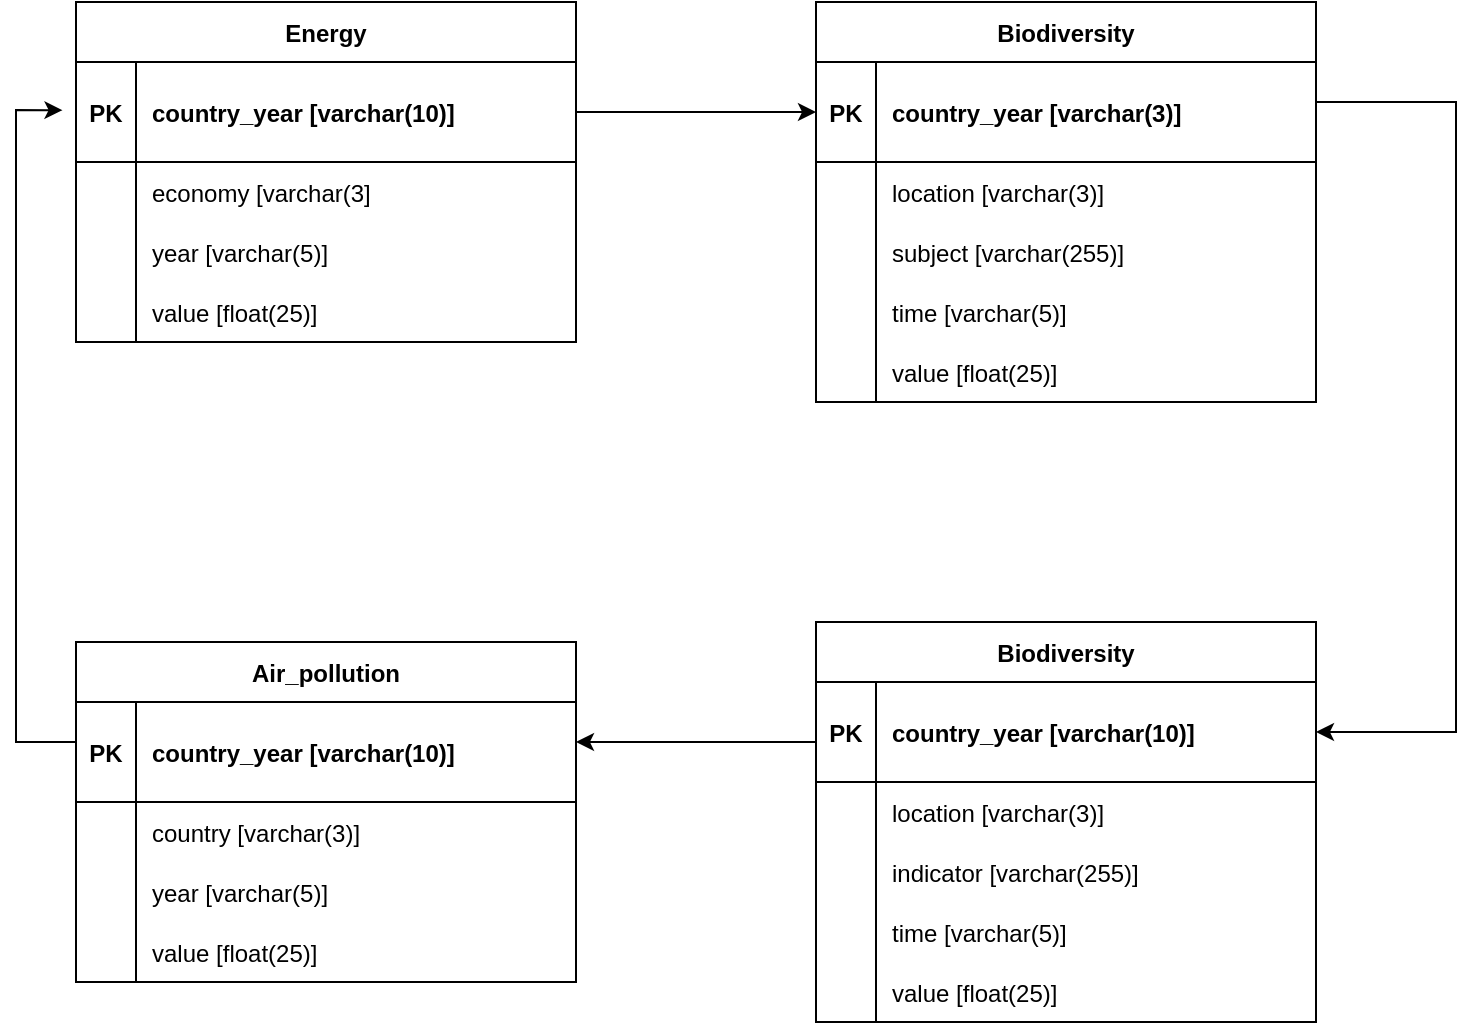 <mxfile version="20.8.13" type="google"><diagram id="R2lEEEUBdFMjLlhIrx00" name="Page-1"><mxGraphModel grid="1" page="1" gridSize="10" guides="1" tooltips="1" connect="1" arrows="1" fold="1" pageScale="1" pageWidth="850" pageHeight="1100" math="0" shadow="0" extFonts="Permanent Marker^https://fonts.googleapis.com/css?family=Permanent+Marker"><root><mxCell id="0"/><mxCell id="1" parent="0"/><mxCell id="C-vyLk0tnHw3VtMMgP7b-23" value="Energy" style="shape=table;startSize=30;container=1;collapsible=1;childLayout=tableLayout;fixedRows=1;rowLines=0;fontStyle=1;align=center;resizeLast=1;" vertex="1" parent="1"><mxGeometry x="110" y="130" width="250" height="170" as="geometry"/></mxCell><mxCell id="C-vyLk0tnHw3VtMMgP7b-24" value="" style="shape=partialRectangle;collapsible=0;dropTarget=0;pointerEvents=0;fillColor=none;points=[[0,0.5],[1,0.5]];portConstraint=eastwest;top=0;left=0;right=0;bottom=1;" vertex="1" parent="C-vyLk0tnHw3VtMMgP7b-23"><mxGeometry y="30" width="250" height="50" as="geometry"/></mxCell><mxCell id="C-vyLk0tnHw3VtMMgP7b-25" value="PK" style="shape=partialRectangle;overflow=hidden;connectable=0;fillColor=none;top=0;left=0;bottom=0;right=0;fontStyle=1;" vertex="1" parent="C-vyLk0tnHw3VtMMgP7b-24"><mxGeometry width="30" height="50" as="geometry"><mxRectangle width="30" height="50" as="alternateBounds"/></mxGeometry></mxCell><mxCell id="C-vyLk0tnHw3VtMMgP7b-26" value="country_year [varchar(10)]" style="shape=partialRectangle;overflow=hidden;connectable=0;fillColor=none;top=0;left=0;bottom=0;right=0;align=left;spacingLeft=6;fontStyle=1;" vertex="1" parent="C-vyLk0tnHw3VtMMgP7b-24"><mxGeometry x="30" width="220" height="50" as="geometry"><mxRectangle width="220" height="50" as="alternateBounds"/></mxGeometry></mxCell><mxCell id="NNtvBxLqLiqL4bPStVjr-75" style="shape=partialRectangle;collapsible=0;dropTarget=0;pointerEvents=0;fillColor=none;points=[[0,0.5],[1,0.5]];portConstraint=eastwest;top=0;left=0;right=0;bottom=0;" vertex="1" parent="C-vyLk0tnHw3VtMMgP7b-23"><mxGeometry y="80" width="250" height="30" as="geometry"/></mxCell><mxCell id="NNtvBxLqLiqL4bPStVjr-76" style="shape=partialRectangle;overflow=hidden;connectable=0;fillColor=none;top=0;left=0;bottom=0;right=0;" vertex="1" parent="NNtvBxLqLiqL4bPStVjr-75"><mxGeometry width="30" height="30" as="geometry"><mxRectangle width="30" height="30" as="alternateBounds"/></mxGeometry></mxCell><mxCell id="NNtvBxLqLiqL4bPStVjr-77" value="economy [varchar(3]" style="shape=partialRectangle;overflow=hidden;connectable=0;fillColor=none;top=0;left=0;bottom=0;right=0;align=left;spacingLeft=6;" vertex="1" parent="NNtvBxLqLiqL4bPStVjr-75"><mxGeometry x="30" width="220" height="30" as="geometry"><mxRectangle width="220" height="30" as="alternateBounds"/></mxGeometry></mxCell><mxCell id="C-vyLk0tnHw3VtMMgP7b-27" value="" style="shape=partialRectangle;collapsible=0;dropTarget=0;pointerEvents=0;fillColor=none;points=[[0,0.5],[1,0.5]];portConstraint=eastwest;top=0;left=0;right=0;bottom=0;" vertex="1" parent="C-vyLk0tnHw3VtMMgP7b-23"><mxGeometry y="110" width="250" height="30" as="geometry"/></mxCell><mxCell id="C-vyLk0tnHw3VtMMgP7b-28" value="" style="shape=partialRectangle;overflow=hidden;connectable=0;fillColor=none;top=0;left=0;bottom=0;right=0;" vertex="1" parent="C-vyLk0tnHw3VtMMgP7b-27"><mxGeometry width="30" height="30" as="geometry"><mxRectangle width="30" height="30" as="alternateBounds"/></mxGeometry></mxCell><mxCell id="C-vyLk0tnHw3VtMMgP7b-29" value="year [varchar(5)]" style="shape=partialRectangle;overflow=hidden;connectable=0;fillColor=none;top=0;left=0;bottom=0;right=0;align=left;spacingLeft=6;" vertex="1" parent="C-vyLk0tnHw3VtMMgP7b-27"><mxGeometry x="30" width="220" height="30" as="geometry"><mxRectangle width="220" height="30" as="alternateBounds"/></mxGeometry></mxCell><mxCell id="NNtvBxLqLiqL4bPStVjr-1" style="shape=partialRectangle;collapsible=0;dropTarget=0;pointerEvents=0;fillColor=none;points=[[0,0.5],[1,0.5]];portConstraint=eastwest;top=0;left=0;right=0;bottom=0;" vertex="1" parent="C-vyLk0tnHw3VtMMgP7b-23"><mxGeometry y="140" width="250" height="30" as="geometry"/></mxCell><mxCell id="NNtvBxLqLiqL4bPStVjr-2" style="shape=partialRectangle;overflow=hidden;connectable=0;fillColor=none;top=0;left=0;bottom=0;right=0;" vertex="1" parent="NNtvBxLqLiqL4bPStVjr-1"><mxGeometry width="30" height="30" as="geometry"><mxRectangle width="30" height="30" as="alternateBounds"/></mxGeometry></mxCell><mxCell id="NNtvBxLqLiqL4bPStVjr-3" value="value [float(25)]" style="shape=partialRectangle;overflow=hidden;connectable=0;fillColor=none;top=0;left=0;bottom=0;right=0;align=left;spacingLeft=6;" vertex="1" parent="NNtvBxLqLiqL4bPStVjr-1"><mxGeometry x="30" width="220" height="30" as="geometry"><mxRectangle width="220" height="30" as="alternateBounds"/></mxGeometry></mxCell><mxCell id="NNtvBxLqLiqL4bPStVjr-7" value="Biodiversity" style="shape=table;startSize=30;container=1;collapsible=1;childLayout=tableLayout;fixedRows=1;rowLines=0;fontStyle=1;align=center;resizeLast=1;" vertex="1" parent="1"><mxGeometry x="480" y="130" width="250" height="200" as="geometry"/></mxCell><mxCell id="NNtvBxLqLiqL4bPStVjr-8" value="" style="shape=partialRectangle;collapsible=0;dropTarget=0;pointerEvents=0;fillColor=none;points=[[0,0.5],[1,0.5]];portConstraint=eastwest;top=0;left=0;right=0;bottom=1;" vertex="1" parent="NNtvBxLqLiqL4bPStVjr-7"><mxGeometry y="30" width="250" height="50" as="geometry"/></mxCell><mxCell id="NNtvBxLqLiqL4bPStVjr-9" value="PK" style="shape=partialRectangle;overflow=hidden;connectable=0;fillColor=none;top=0;left=0;bottom=0;right=0;fontStyle=1;" vertex="1" parent="NNtvBxLqLiqL4bPStVjr-8"><mxGeometry width="30" height="50" as="geometry"><mxRectangle width="30" height="50" as="alternateBounds"/></mxGeometry></mxCell><mxCell id="NNtvBxLqLiqL4bPStVjr-10" value="country_year [varchar(3)]" style="shape=partialRectangle;overflow=hidden;connectable=0;fillColor=none;top=0;left=0;bottom=0;right=0;align=left;spacingLeft=6;fontStyle=1;" vertex="1" parent="NNtvBxLqLiqL4bPStVjr-8"><mxGeometry x="30" width="220" height="50" as="geometry"><mxRectangle width="220" height="50" as="alternateBounds"/></mxGeometry></mxCell><mxCell id="NNtvBxLqLiqL4bPStVjr-78" style="shape=partialRectangle;collapsible=0;dropTarget=0;pointerEvents=0;fillColor=none;points=[[0,0.5],[1,0.5]];portConstraint=eastwest;top=0;left=0;right=0;bottom=0;" vertex="1" parent="NNtvBxLqLiqL4bPStVjr-7"><mxGeometry y="80" width="250" height="30" as="geometry"/></mxCell><mxCell id="NNtvBxLqLiqL4bPStVjr-79" style="shape=partialRectangle;overflow=hidden;connectable=0;fillColor=none;top=0;left=0;bottom=0;right=0;" vertex="1" parent="NNtvBxLqLiqL4bPStVjr-78"><mxGeometry width="30" height="30" as="geometry"><mxRectangle width="30" height="30" as="alternateBounds"/></mxGeometry></mxCell><mxCell id="NNtvBxLqLiqL4bPStVjr-80" value="location [varchar(3)]" style="shape=partialRectangle;overflow=hidden;connectable=0;fillColor=none;top=0;left=0;bottom=0;right=0;align=left;spacingLeft=6;" vertex="1" parent="NNtvBxLqLiqL4bPStVjr-78"><mxGeometry x="30" width="220" height="30" as="geometry"><mxRectangle width="220" height="30" as="alternateBounds"/></mxGeometry></mxCell><mxCell id="NNtvBxLqLiqL4bPStVjr-17" style="shape=partialRectangle;collapsible=0;dropTarget=0;pointerEvents=0;fillColor=none;points=[[0,0.5],[1,0.5]];portConstraint=eastwest;top=0;left=0;right=0;bottom=0;" vertex="1" parent="NNtvBxLqLiqL4bPStVjr-7"><mxGeometry y="110" width="250" height="30" as="geometry"/></mxCell><mxCell id="NNtvBxLqLiqL4bPStVjr-18" style="shape=partialRectangle;overflow=hidden;connectable=0;fillColor=none;top=0;left=0;bottom=0;right=0;" vertex="1" parent="NNtvBxLqLiqL4bPStVjr-17"><mxGeometry width="30" height="30" as="geometry"><mxRectangle width="30" height="30" as="alternateBounds"/></mxGeometry></mxCell><mxCell id="NNtvBxLqLiqL4bPStVjr-19" value="subject [varchar(255)]" style="shape=partialRectangle;overflow=hidden;connectable=0;fillColor=none;top=0;left=0;bottom=0;right=0;align=left;spacingLeft=6;" vertex="1" parent="NNtvBxLqLiqL4bPStVjr-17"><mxGeometry x="30" width="220" height="30" as="geometry"><mxRectangle width="220" height="30" as="alternateBounds"/></mxGeometry></mxCell><mxCell id="NNtvBxLqLiqL4bPStVjr-11" value="" style="shape=partialRectangle;collapsible=0;dropTarget=0;pointerEvents=0;fillColor=none;points=[[0,0.5],[1,0.5]];portConstraint=eastwest;top=0;left=0;right=0;bottom=0;" vertex="1" parent="NNtvBxLqLiqL4bPStVjr-7"><mxGeometry y="140" width="250" height="30" as="geometry"/></mxCell><mxCell id="NNtvBxLqLiqL4bPStVjr-12" value="" style="shape=partialRectangle;overflow=hidden;connectable=0;fillColor=none;top=0;left=0;bottom=0;right=0;" vertex="1" parent="NNtvBxLqLiqL4bPStVjr-11"><mxGeometry width="30" height="30" as="geometry"><mxRectangle width="30" height="30" as="alternateBounds"/></mxGeometry></mxCell><mxCell id="NNtvBxLqLiqL4bPStVjr-13" value="time [varchar(5)]" style="shape=partialRectangle;overflow=hidden;connectable=0;fillColor=none;top=0;left=0;bottom=0;right=0;align=left;spacingLeft=6;" vertex="1" parent="NNtvBxLqLiqL4bPStVjr-11"><mxGeometry x="30" width="220" height="30" as="geometry"><mxRectangle width="220" height="30" as="alternateBounds"/></mxGeometry></mxCell><mxCell id="NNtvBxLqLiqL4bPStVjr-14" style="shape=partialRectangle;collapsible=0;dropTarget=0;pointerEvents=0;fillColor=none;points=[[0,0.5],[1,0.5]];portConstraint=eastwest;top=0;left=0;right=0;bottom=0;" vertex="1" parent="NNtvBxLqLiqL4bPStVjr-7"><mxGeometry y="170" width="250" height="30" as="geometry"/></mxCell><mxCell id="NNtvBxLqLiqL4bPStVjr-15" style="shape=partialRectangle;overflow=hidden;connectable=0;fillColor=none;top=0;left=0;bottom=0;right=0;" vertex="1" parent="NNtvBxLqLiqL4bPStVjr-14"><mxGeometry width="30" height="30" as="geometry"><mxRectangle width="30" height="30" as="alternateBounds"/></mxGeometry></mxCell><mxCell id="NNtvBxLqLiqL4bPStVjr-16" value="value [float(25)]" style="shape=partialRectangle;overflow=hidden;connectable=0;fillColor=none;top=0;left=0;bottom=0;right=0;align=left;spacingLeft=6;" vertex="1" parent="NNtvBxLqLiqL4bPStVjr-14"><mxGeometry x="30" width="220" height="30" as="geometry"><mxRectangle width="220" height="30" as="alternateBounds"/></mxGeometry></mxCell><mxCell id="NNtvBxLqLiqL4bPStVjr-36" value="Biodiversity" style="shape=table;startSize=30;container=1;collapsible=1;childLayout=tableLayout;fixedRows=1;rowLines=0;fontStyle=1;align=center;resizeLast=1;" vertex="1" parent="1"><mxGeometry x="480" y="440" width="250" height="200" as="geometry"/></mxCell><mxCell id="NNtvBxLqLiqL4bPStVjr-37" value="" style="shape=partialRectangle;collapsible=0;dropTarget=0;pointerEvents=0;fillColor=none;points=[[0,0.5],[1,0.5]];portConstraint=eastwest;top=0;left=0;right=0;bottom=1;" vertex="1" parent="NNtvBxLqLiqL4bPStVjr-36"><mxGeometry y="30" width="250" height="50" as="geometry"/></mxCell><mxCell id="NNtvBxLqLiqL4bPStVjr-38" value="PK" style="shape=partialRectangle;overflow=hidden;connectable=0;fillColor=none;top=0;left=0;bottom=0;right=0;fontStyle=1;" vertex="1" parent="NNtvBxLqLiqL4bPStVjr-37"><mxGeometry width="30" height="50" as="geometry"><mxRectangle width="30" height="50" as="alternateBounds"/></mxGeometry></mxCell><mxCell id="NNtvBxLqLiqL4bPStVjr-39" value="country_year [varchar(10)]" style="shape=partialRectangle;overflow=hidden;connectable=0;fillColor=none;top=0;left=0;bottom=0;right=0;align=left;spacingLeft=6;fontStyle=1;" vertex="1" parent="NNtvBxLqLiqL4bPStVjr-37"><mxGeometry x="30" width="220" height="50" as="geometry"><mxRectangle width="220" height="50" as="alternateBounds"/></mxGeometry></mxCell><mxCell id="NNtvBxLqLiqL4bPStVjr-81" style="shape=partialRectangle;collapsible=0;dropTarget=0;pointerEvents=0;fillColor=none;points=[[0,0.5],[1,0.5]];portConstraint=eastwest;top=0;left=0;right=0;bottom=0;" vertex="1" parent="NNtvBxLqLiqL4bPStVjr-36"><mxGeometry y="80" width="250" height="30" as="geometry"/></mxCell><mxCell id="NNtvBxLqLiqL4bPStVjr-82" style="shape=partialRectangle;overflow=hidden;connectable=0;fillColor=none;top=0;left=0;bottom=0;right=0;" vertex="1" parent="NNtvBxLqLiqL4bPStVjr-81"><mxGeometry width="30" height="30" as="geometry"><mxRectangle width="30" height="30" as="alternateBounds"/></mxGeometry></mxCell><mxCell id="NNtvBxLqLiqL4bPStVjr-83" value="location [varchar(3)]" style="shape=partialRectangle;overflow=hidden;connectable=0;fillColor=none;top=0;left=0;bottom=0;right=0;align=left;spacingLeft=6;" vertex="1" parent="NNtvBxLqLiqL4bPStVjr-81"><mxGeometry x="30" width="220" height="30" as="geometry"><mxRectangle width="220" height="30" as="alternateBounds"/></mxGeometry></mxCell><mxCell id="NNtvBxLqLiqL4bPStVjr-40" style="shape=partialRectangle;collapsible=0;dropTarget=0;pointerEvents=0;fillColor=none;points=[[0,0.5],[1,0.5]];portConstraint=eastwest;top=0;left=0;right=0;bottom=0;" vertex="1" parent="NNtvBxLqLiqL4bPStVjr-36"><mxGeometry y="110" width="250" height="30" as="geometry"/></mxCell><mxCell id="NNtvBxLqLiqL4bPStVjr-41" style="shape=partialRectangle;overflow=hidden;connectable=0;fillColor=none;top=0;left=0;bottom=0;right=0;" vertex="1" parent="NNtvBxLqLiqL4bPStVjr-40"><mxGeometry width="30" height="30" as="geometry"><mxRectangle width="30" height="30" as="alternateBounds"/></mxGeometry></mxCell><mxCell id="NNtvBxLqLiqL4bPStVjr-42" value="indicator [varchar(255)]" style="shape=partialRectangle;overflow=hidden;connectable=0;fillColor=none;top=0;left=0;bottom=0;right=0;align=left;spacingLeft=6;" vertex="1" parent="NNtvBxLqLiqL4bPStVjr-40"><mxGeometry x="30" width="220" height="30" as="geometry"><mxRectangle width="220" height="30" as="alternateBounds"/></mxGeometry></mxCell><mxCell id="NNtvBxLqLiqL4bPStVjr-43" value="" style="shape=partialRectangle;collapsible=0;dropTarget=0;pointerEvents=0;fillColor=none;points=[[0,0.5],[1,0.5]];portConstraint=eastwest;top=0;left=0;right=0;bottom=0;" vertex="1" parent="NNtvBxLqLiqL4bPStVjr-36"><mxGeometry y="140" width="250" height="30" as="geometry"/></mxCell><mxCell id="NNtvBxLqLiqL4bPStVjr-44" value="" style="shape=partialRectangle;overflow=hidden;connectable=0;fillColor=none;top=0;left=0;bottom=0;right=0;" vertex="1" parent="NNtvBxLqLiqL4bPStVjr-43"><mxGeometry width="30" height="30" as="geometry"><mxRectangle width="30" height="30" as="alternateBounds"/></mxGeometry></mxCell><mxCell id="NNtvBxLqLiqL4bPStVjr-45" value="time [varchar(5)]" style="shape=partialRectangle;overflow=hidden;connectable=0;fillColor=none;top=0;left=0;bottom=0;right=0;align=left;spacingLeft=6;" vertex="1" parent="NNtvBxLqLiqL4bPStVjr-43"><mxGeometry x="30" width="220" height="30" as="geometry"><mxRectangle width="220" height="30" as="alternateBounds"/></mxGeometry></mxCell><mxCell id="NNtvBxLqLiqL4bPStVjr-46" style="shape=partialRectangle;collapsible=0;dropTarget=0;pointerEvents=0;fillColor=none;points=[[0,0.5],[1,0.5]];portConstraint=eastwest;top=0;left=0;right=0;bottom=0;" vertex="1" parent="NNtvBxLqLiqL4bPStVjr-36"><mxGeometry y="170" width="250" height="30" as="geometry"/></mxCell><mxCell id="NNtvBxLqLiqL4bPStVjr-47" style="shape=partialRectangle;overflow=hidden;connectable=0;fillColor=none;top=0;left=0;bottom=0;right=0;" vertex="1" parent="NNtvBxLqLiqL4bPStVjr-46"><mxGeometry width="30" height="30" as="geometry"><mxRectangle width="30" height="30" as="alternateBounds"/></mxGeometry></mxCell><mxCell id="NNtvBxLqLiqL4bPStVjr-48" value="value [float(25)]" style="shape=partialRectangle;overflow=hidden;connectable=0;fillColor=none;top=0;left=0;bottom=0;right=0;align=left;spacingLeft=6;" vertex="1" parent="NNtvBxLqLiqL4bPStVjr-46"><mxGeometry x="30" width="220" height="30" as="geometry"><mxRectangle width="220" height="30" as="alternateBounds"/></mxGeometry></mxCell><mxCell id="NNtvBxLqLiqL4bPStVjr-62" value="Air_pollution" style="shape=table;startSize=30;container=1;collapsible=1;childLayout=tableLayout;fixedRows=1;rowLines=0;fontStyle=1;align=center;resizeLast=1;" vertex="1" parent="1"><mxGeometry x="110" y="450" width="250" height="170" as="geometry"/></mxCell><mxCell id="NNtvBxLqLiqL4bPStVjr-63" value="" style="shape=partialRectangle;collapsible=0;dropTarget=0;pointerEvents=0;fillColor=none;points=[[0,0.5],[1,0.5]];portConstraint=eastwest;top=0;left=0;right=0;bottom=1;" vertex="1" parent="NNtvBxLqLiqL4bPStVjr-62"><mxGeometry y="30" width="250" height="50" as="geometry"/></mxCell><mxCell id="NNtvBxLqLiqL4bPStVjr-64" value="PK" style="shape=partialRectangle;overflow=hidden;connectable=0;fillColor=none;top=0;left=0;bottom=0;right=0;fontStyle=1;" vertex="1" parent="NNtvBxLqLiqL4bPStVjr-63"><mxGeometry width="30" height="50" as="geometry"><mxRectangle width="30" height="50" as="alternateBounds"/></mxGeometry></mxCell><mxCell id="NNtvBxLqLiqL4bPStVjr-65" value="country_year [varchar(10)]" style="shape=partialRectangle;overflow=hidden;connectable=0;fillColor=none;top=0;left=0;bottom=0;right=0;align=left;spacingLeft=6;fontStyle=1;" vertex="1" parent="NNtvBxLqLiqL4bPStVjr-63"><mxGeometry x="30" width="220" height="50" as="geometry"><mxRectangle width="220" height="50" as="alternateBounds"/></mxGeometry></mxCell><mxCell id="NNtvBxLqLiqL4bPStVjr-72" style="shape=partialRectangle;collapsible=0;dropTarget=0;pointerEvents=0;fillColor=none;points=[[0,0.5],[1,0.5]];portConstraint=eastwest;top=0;left=0;right=0;bottom=0;" vertex="1" parent="NNtvBxLqLiqL4bPStVjr-62"><mxGeometry y="80" width="250" height="30" as="geometry"/></mxCell><mxCell id="NNtvBxLqLiqL4bPStVjr-73" style="shape=partialRectangle;overflow=hidden;connectable=0;fillColor=none;top=0;left=0;bottom=0;right=0;" vertex="1" parent="NNtvBxLqLiqL4bPStVjr-72"><mxGeometry width="30" height="30" as="geometry"><mxRectangle width="30" height="30" as="alternateBounds"/></mxGeometry></mxCell><mxCell id="NNtvBxLqLiqL4bPStVjr-74" value="country [varchar(3)]" style="shape=partialRectangle;overflow=hidden;connectable=0;fillColor=none;top=0;left=0;bottom=0;right=0;align=left;spacingLeft=6;" vertex="1" parent="NNtvBxLqLiqL4bPStVjr-72"><mxGeometry x="30" width="220" height="30" as="geometry"><mxRectangle width="220" height="30" as="alternateBounds"/></mxGeometry></mxCell><mxCell id="NNtvBxLqLiqL4bPStVjr-66" value="" style="shape=partialRectangle;collapsible=0;dropTarget=0;pointerEvents=0;fillColor=none;points=[[0,0.5],[1,0.5]];portConstraint=eastwest;top=0;left=0;right=0;bottom=0;" vertex="1" parent="NNtvBxLqLiqL4bPStVjr-62"><mxGeometry y="110" width="250" height="30" as="geometry"/></mxCell><mxCell id="NNtvBxLqLiqL4bPStVjr-67" value="" style="shape=partialRectangle;overflow=hidden;connectable=0;fillColor=none;top=0;left=0;bottom=0;right=0;" vertex="1" parent="NNtvBxLqLiqL4bPStVjr-66"><mxGeometry width="30" height="30" as="geometry"><mxRectangle width="30" height="30" as="alternateBounds"/></mxGeometry></mxCell><mxCell id="NNtvBxLqLiqL4bPStVjr-68" value="year [varchar(5)]" style="shape=partialRectangle;overflow=hidden;connectable=0;fillColor=none;top=0;left=0;bottom=0;right=0;align=left;spacingLeft=6;" vertex="1" parent="NNtvBxLqLiqL4bPStVjr-66"><mxGeometry x="30" width="220" height="30" as="geometry"><mxRectangle width="220" height="30" as="alternateBounds"/></mxGeometry></mxCell><mxCell id="NNtvBxLqLiqL4bPStVjr-69" style="shape=partialRectangle;collapsible=0;dropTarget=0;pointerEvents=0;fillColor=none;points=[[0,0.5],[1,0.5]];portConstraint=eastwest;top=0;left=0;right=0;bottom=0;" vertex="1" parent="NNtvBxLqLiqL4bPStVjr-62"><mxGeometry y="140" width="250" height="30" as="geometry"/></mxCell><mxCell id="NNtvBxLqLiqL4bPStVjr-70" style="shape=partialRectangle;overflow=hidden;connectable=0;fillColor=none;top=0;left=0;bottom=0;right=0;" vertex="1" parent="NNtvBxLqLiqL4bPStVjr-69"><mxGeometry width="30" height="30" as="geometry"><mxRectangle width="30" height="30" as="alternateBounds"/></mxGeometry></mxCell><mxCell id="NNtvBxLqLiqL4bPStVjr-71" value="value [float(25)]" style="shape=partialRectangle;overflow=hidden;connectable=0;fillColor=none;top=0;left=0;bottom=0;right=0;align=left;spacingLeft=6;" vertex="1" parent="NNtvBxLqLiqL4bPStVjr-69"><mxGeometry x="30" width="220" height="30" as="geometry"><mxRectangle width="220" height="30" as="alternateBounds"/></mxGeometry></mxCell><mxCell id="NNtvBxLqLiqL4bPStVjr-84" value="" style="endArrow=classic;html=1;rounded=0;entryX=0;entryY=0.5;entryDx=0;entryDy=0;" edge="1" parent="1" target="NNtvBxLqLiqL4bPStVjr-8"><mxGeometry width="50" height="50" relative="1" as="geometry"><mxPoint x="360" y="185" as="sourcePoint"/><mxPoint x="410" y="140" as="targetPoint"/></mxGeometry></mxCell><mxCell id="NNtvBxLqLiqL4bPStVjr-85" value="" style="endArrow=classic;html=1;rounded=0;entryX=1;entryY=0.5;entryDx=0;entryDy=0;" edge="1" parent="1" target="NNtvBxLqLiqL4bPStVjr-37"><mxGeometry width="50" height="50" relative="1" as="geometry"><mxPoint x="730" y="180.0" as="sourcePoint"/><mxPoint x="850" y="180.0" as="targetPoint"/><Array as="points"><mxPoint x="800" y="180"/><mxPoint x="800" y="495"/></Array></mxGeometry></mxCell><mxCell id="NNtvBxLqLiqL4bPStVjr-86" value="" style="endArrow=classic;html=1;rounded=0;entryX=-0.027;entryY=0.482;entryDx=0;entryDy=0;entryPerimeter=0;" edge="1" parent="1" target="C-vyLk0tnHw3VtMMgP7b-24"><mxGeometry width="50" height="50" relative="1" as="geometry"><mxPoint x="110" y="500.0" as="sourcePoint"/><mxPoint x="230" y="500.0" as="targetPoint"/><Array as="points"><mxPoint x="80" y="500"/><mxPoint x="80" y="184"/></Array></mxGeometry></mxCell><mxCell id="NNtvBxLqLiqL4bPStVjr-87" value="" style="endArrow=classic;html=1;rounded=0;" edge="1" parent="1"><mxGeometry width="50" height="50" relative="1" as="geometry"><mxPoint x="480" y="500" as="sourcePoint"/><mxPoint x="360" y="500" as="targetPoint"/></mxGeometry></mxCell></root></mxGraphModel></diagram></mxfile>